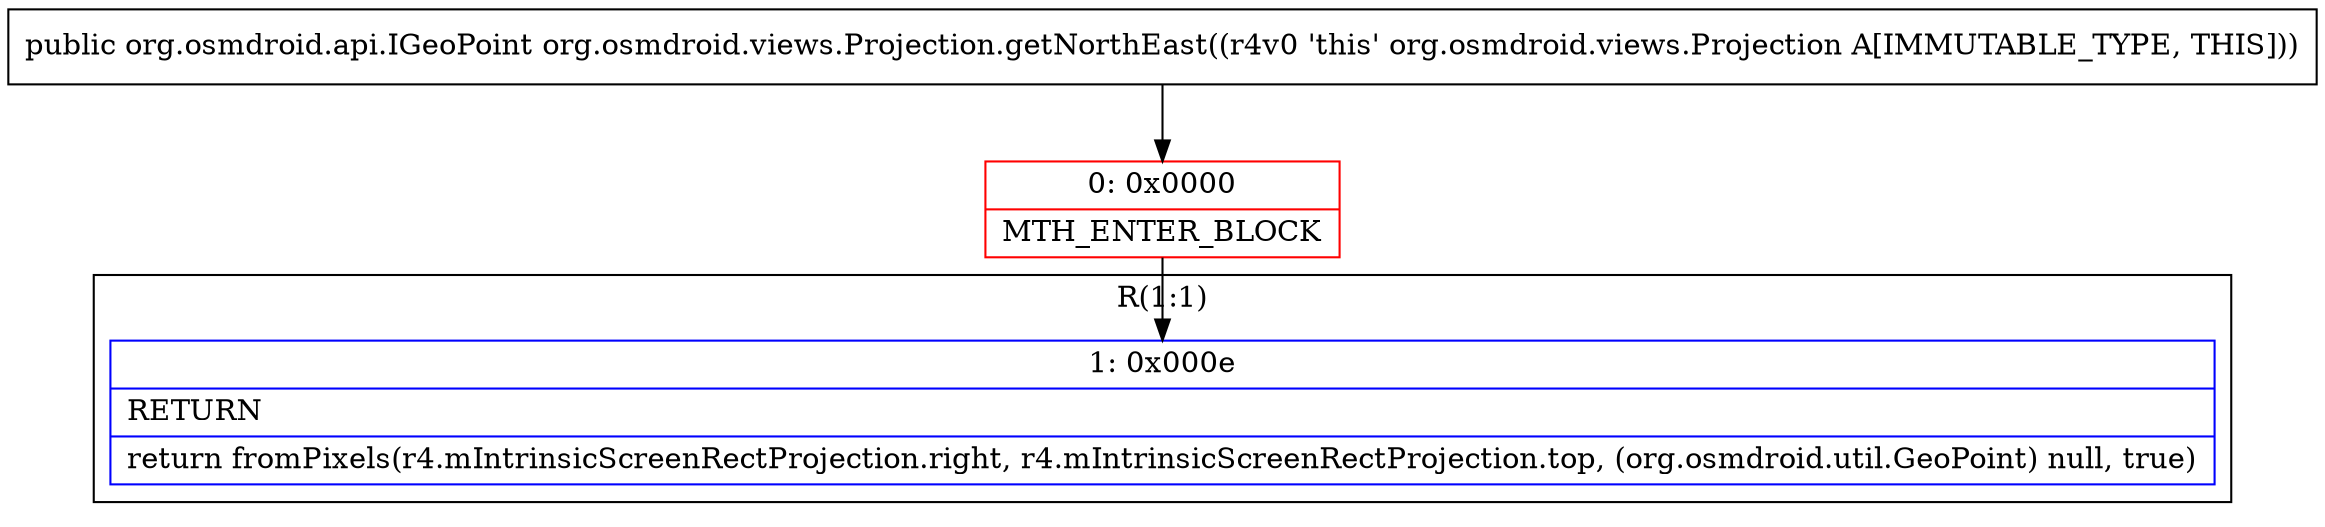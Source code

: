 digraph "CFG fororg.osmdroid.views.Projection.getNorthEast()Lorg\/osmdroid\/api\/IGeoPoint;" {
subgraph cluster_Region_1695494424 {
label = "R(1:1)";
node [shape=record,color=blue];
Node_1 [shape=record,label="{1\:\ 0x000e|RETURN\l|return fromPixels(r4.mIntrinsicScreenRectProjection.right, r4.mIntrinsicScreenRectProjection.top, (org.osmdroid.util.GeoPoint) null, true)\l}"];
}
Node_0 [shape=record,color=red,label="{0\:\ 0x0000|MTH_ENTER_BLOCK\l}"];
MethodNode[shape=record,label="{public org.osmdroid.api.IGeoPoint org.osmdroid.views.Projection.getNorthEast((r4v0 'this' org.osmdroid.views.Projection A[IMMUTABLE_TYPE, THIS])) }"];
MethodNode -> Node_0;
Node_0 -> Node_1;
}

